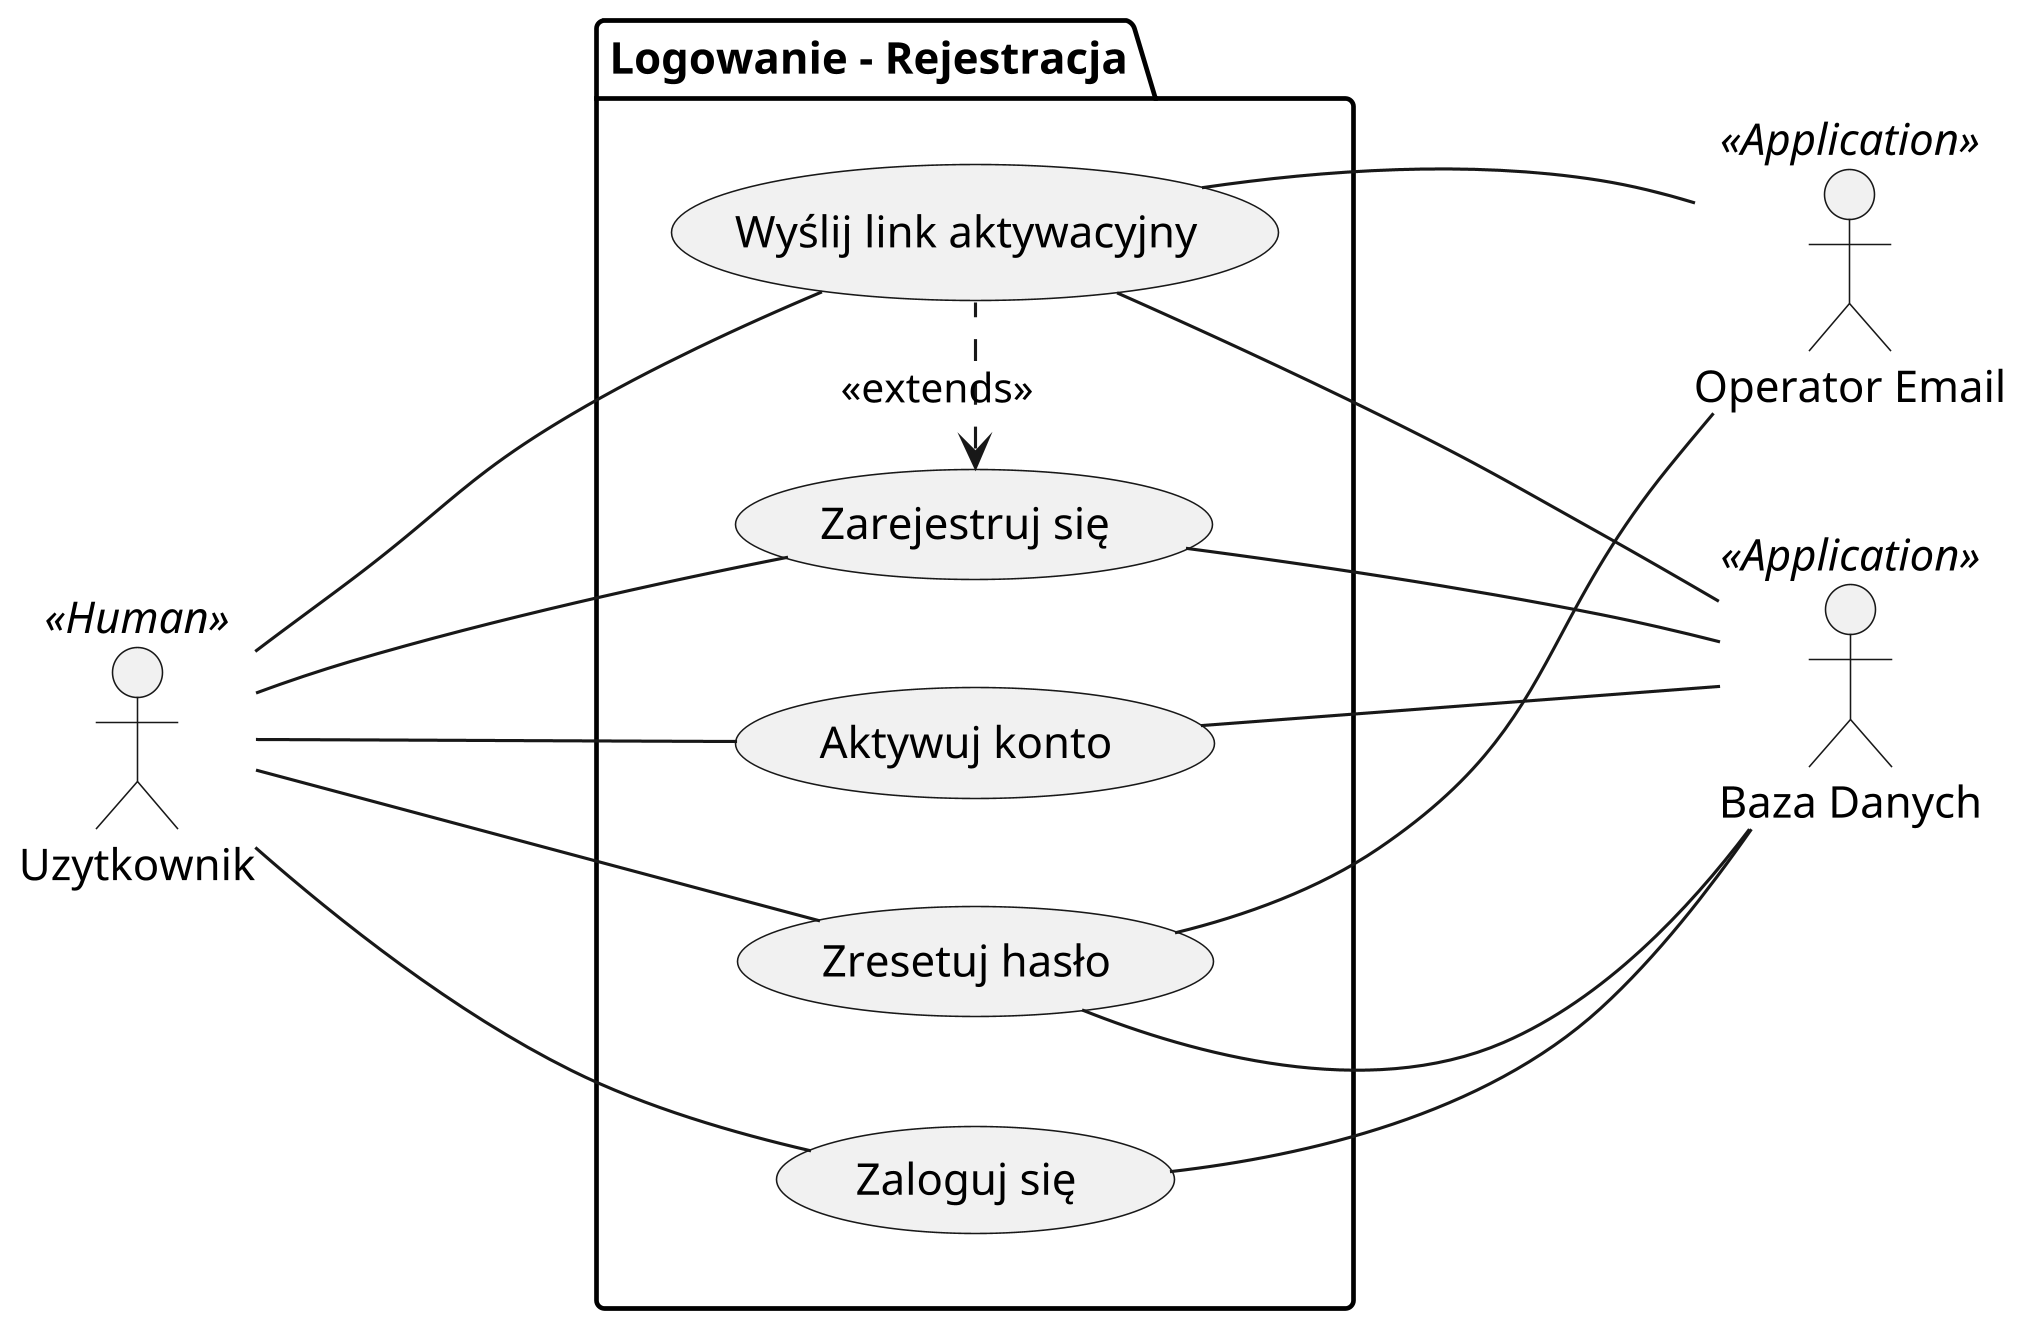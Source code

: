 @startuml
skinparam dpi 300
left to right direction

actor "Uzytkownik" as AU << Human >>
together {
        actor "Operator Email" as AE << Application >>
        actor "Baza Danych" as AB << Application >>
}

package "Logowanie - Rejestracja" {
        together {
                usecase "Zresetuj hasło" as UC3
                usecase "Zaloguj się" as UC1
        }
        together {
                usecase "Zarejestruj się" as UC2
                usecase "Wyślij link aktywacyjny" as UC4
                usecase "Aktywuj konto" as UC5
        }
}

AU --- UC1
AU --- UC2
AU --- UC3
AU --- UC4
AU --- UC5

UC3 --- AE
UC4 --- AE

UC1 --- AB
UC2 --- AB
UC3 --- AB
UC4 --- AB
UC5 --- AB

UC2 <. UC4: <<extends>>
@enduml
